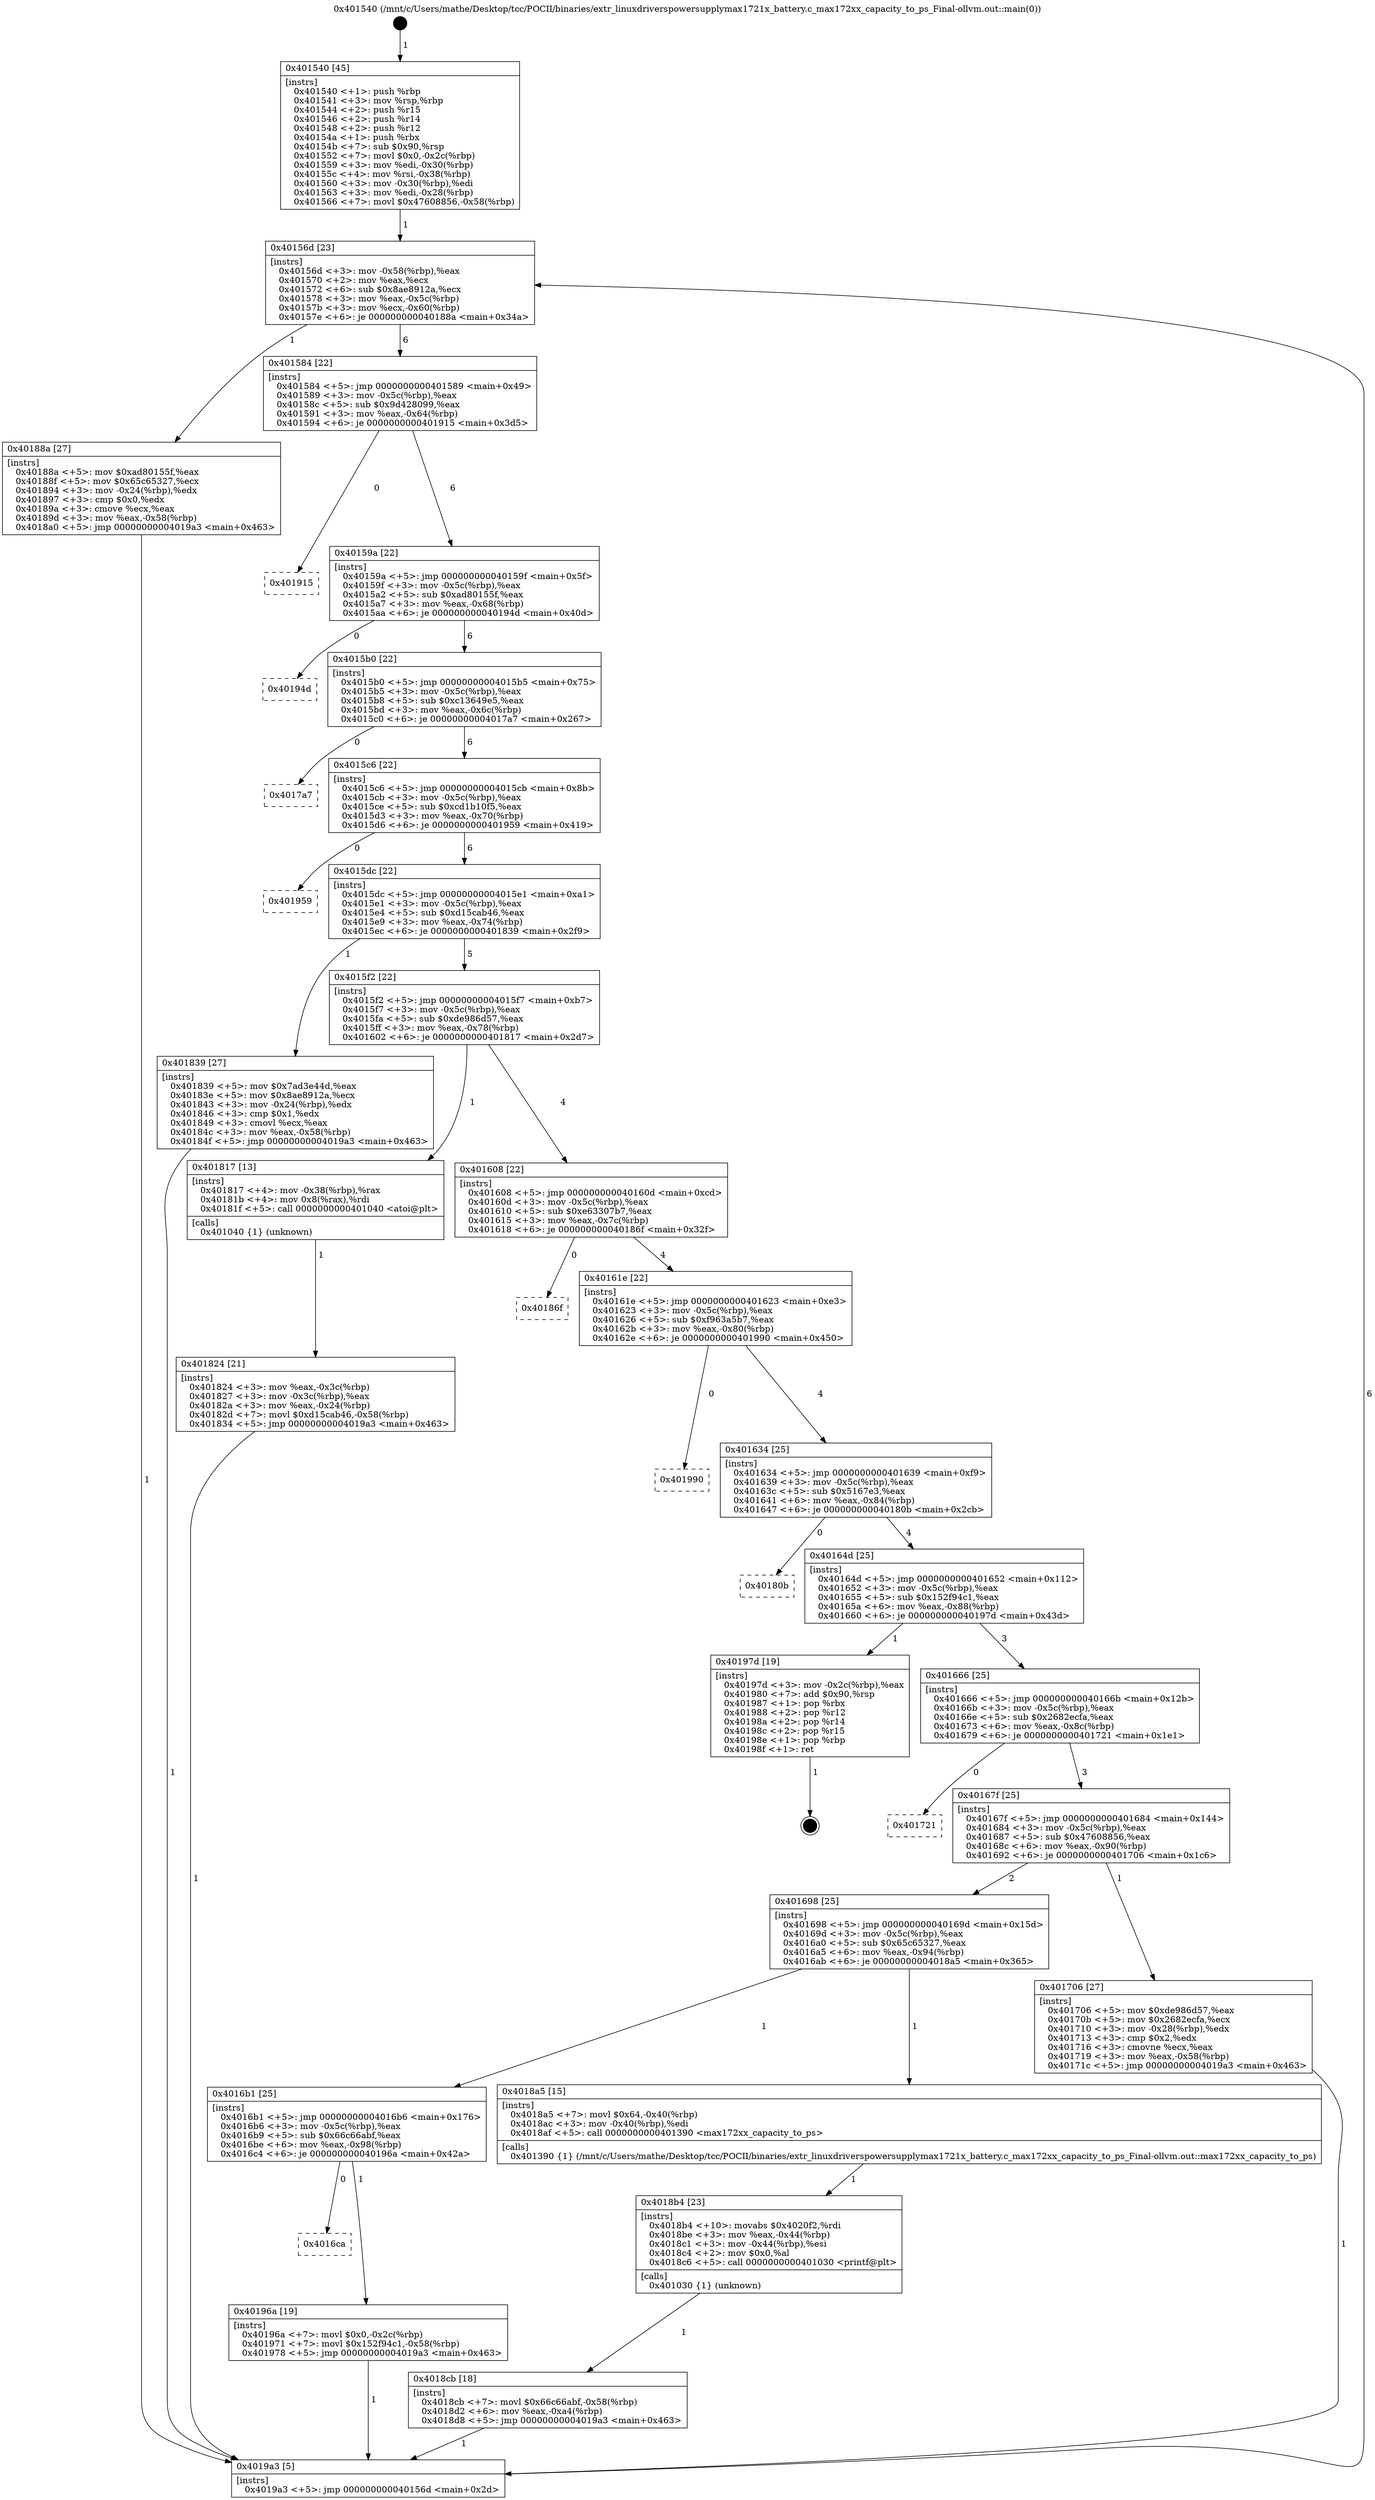 digraph "0x401540" {
  label = "0x401540 (/mnt/c/Users/mathe/Desktop/tcc/POCII/binaries/extr_linuxdriverspowersupplymax1721x_battery.c_max172xx_capacity_to_ps_Final-ollvm.out::main(0))"
  labelloc = "t"
  node[shape=record]

  Entry [label="",width=0.3,height=0.3,shape=circle,fillcolor=black,style=filled]
  "0x40156d" [label="{
     0x40156d [23]\l
     | [instrs]\l
     &nbsp;&nbsp;0x40156d \<+3\>: mov -0x58(%rbp),%eax\l
     &nbsp;&nbsp;0x401570 \<+2\>: mov %eax,%ecx\l
     &nbsp;&nbsp;0x401572 \<+6\>: sub $0x8ae8912a,%ecx\l
     &nbsp;&nbsp;0x401578 \<+3\>: mov %eax,-0x5c(%rbp)\l
     &nbsp;&nbsp;0x40157b \<+3\>: mov %ecx,-0x60(%rbp)\l
     &nbsp;&nbsp;0x40157e \<+6\>: je 000000000040188a \<main+0x34a\>\l
  }"]
  "0x40188a" [label="{
     0x40188a [27]\l
     | [instrs]\l
     &nbsp;&nbsp;0x40188a \<+5\>: mov $0xad80155f,%eax\l
     &nbsp;&nbsp;0x40188f \<+5\>: mov $0x65c65327,%ecx\l
     &nbsp;&nbsp;0x401894 \<+3\>: mov -0x24(%rbp),%edx\l
     &nbsp;&nbsp;0x401897 \<+3\>: cmp $0x0,%edx\l
     &nbsp;&nbsp;0x40189a \<+3\>: cmove %ecx,%eax\l
     &nbsp;&nbsp;0x40189d \<+3\>: mov %eax,-0x58(%rbp)\l
     &nbsp;&nbsp;0x4018a0 \<+5\>: jmp 00000000004019a3 \<main+0x463\>\l
  }"]
  "0x401584" [label="{
     0x401584 [22]\l
     | [instrs]\l
     &nbsp;&nbsp;0x401584 \<+5\>: jmp 0000000000401589 \<main+0x49\>\l
     &nbsp;&nbsp;0x401589 \<+3\>: mov -0x5c(%rbp),%eax\l
     &nbsp;&nbsp;0x40158c \<+5\>: sub $0x9d428099,%eax\l
     &nbsp;&nbsp;0x401591 \<+3\>: mov %eax,-0x64(%rbp)\l
     &nbsp;&nbsp;0x401594 \<+6\>: je 0000000000401915 \<main+0x3d5\>\l
  }"]
  Exit [label="",width=0.3,height=0.3,shape=circle,fillcolor=black,style=filled,peripheries=2]
  "0x401915" [label="{
     0x401915\l
  }", style=dashed]
  "0x40159a" [label="{
     0x40159a [22]\l
     | [instrs]\l
     &nbsp;&nbsp;0x40159a \<+5\>: jmp 000000000040159f \<main+0x5f\>\l
     &nbsp;&nbsp;0x40159f \<+3\>: mov -0x5c(%rbp),%eax\l
     &nbsp;&nbsp;0x4015a2 \<+5\>: sub $0xad80155f,%eax\l
     &nbsp;&nbsp;0x4015a7 \<+3\>: mov %eax,-0x68(%rbp)\l
     &nbsp;&nbsp;0x4015aa \<+6\>: je 000000000040194d \<main+0x40d\>\l
  }"]
  "0x4016ca" [label="{
     0x4016ca\l
  }", style=dashed]
  "0x40194d" [label="{
     0x40194d\l
  }", style=dashed]
  "0x4015b0" [label="{
     0x4015b0 [22]\l
     | [instrs]\l
     &nbsp;&nbsp;0x4015b0 \<+5\>: jmp 00000000004015b5 \<main+0x75\>\l
     &nbsp;&nbsp;0x4015b5 \<+3\>: mov -0x5c(%rbp),%eax\l
     &nbsp;&nbsp;0x4015b8 \<+5\>: sub $0xc13649e5,%eax\l
     &nbsp;&nbsp;0x4015bd \<+3\>: mov %eax,-0x6c(%rbp)\l
     &nbsp;&nbsp;0x4015c0 \<+6\>: je 00000000004017a7 \<main+0x267\>\l
  }"]
  "0x40196a" [label="{
     0x40196a [19]\l
     | [instrs]\l
     &nbsp;&nbsp;0x40196a \<+7\>: movl $0x0,-0x2c(%rbp)\l
     &nbsp;&nbsp;0x401971 \<+7\>: movl $0x152f94c1,-0x58(%rbp)\l
     &nbsp;&nbsp;0x401978 \<+5\>: jmp 00000000004019a3 \<main+0x463\>\l
  }"]
  "0x4017a7" [label="{
     0x4017a7\l
  }", style=dashed]
  "0x4015c6" [label="{
     0x4015c6 [22]\l
     | [instrs]\l
     &nbsp;&nbsp;0x4015c6 \<+5\>: jmp 00000000004015cb \<main+0x8b\>\l
     &nbsp;&nbsp;0x4015cb \<+3\>: mov -0x5c(%rbp),%eax\l
     &nbsp;&nbsp;0x4015ce \<+5\>: sub $0xcd1b10f5,%eax\l
     &nbsp;&nbsp;0x4015d3 \<+3\>: mov %eax,-0x70(%rbp)\l
     &nbsp;&nbsp;0x4015d6 \<+6\>: je 0000000000401959 \<main+0x419\>\l
  }"]
  "0x4018cb" [label="{
     0x4018cb [18]\l
     | [instrs]\l
     &nbsp;&nbsp;0x4018cb \<+7\>: movl $0x66c66abf,-0x58(%rbp)\l
     &nbsp;&nbsp;0x4018d2 \<+6\>: mov %eax,-0xa4(%rbp)\l
     &nbsp;&nbsp;0x4018d8 \<+5\>: jmp 00000000004019a3 \<main+0x463\>\l
  }"]
  "0x401959" [label="{
     0x401959\l
  }", style=dashed]
  "0x4015dc" [label="{
     0x4015dc [22]\l
     | [instrs]\l
     &nbsp;&nbsp;0x4015dc \<+5\>: jmp 00000000004015e1 \<main+0xa1\>\l
     &nbsp;&nbsp;0x4015e1 \<+3\>: mov -0x5c(%rbp),%eax\l
     &nbsp;&nbsp;0x4015e4 \<+5\>: sub $0xd15cab46,%eax\l
     &nbsp;&nbsp;0x4015e9 \<+3\>: mov %eax,-0x74(%rbp)\l
     &nbsp;&nbsp;0x4015ec \<+6\>: je 0000000000401839 \<main+0x2f9\>\l
  }"]
  "0x4018b4" [label="{
     0x4018b4 [23]\l
     | [instrs]\l
     &nbsp;&nbsp;0x4018b4 \<+10\>: movabs $0x4020f2,%rdi\l
     &nbsp;&nbsp;0x4018be \<+3\>: mov %eax,-0x44(%rbp)\l
     &nbsp;&nbsp;0x4018c1 \<+3\>: mov -0x44(%rbp),%esi\l
     &nbsp;&nbsp;0x4018c4 \<+2\>: mov $0x0,%al\l
     &nbsp;&nbsp;0x4018c6 \<+5\>: call 0000000000401030 \<printf@plt\>\l
     | [calls]\l
     &nbsp;&nbsp;0x401030 \{1\} (unknown)\l
  }"]
  "0x401839" [label="{
     0x401839 [27]\l
     | [instrs]\l
     &nbsp;&nbsp;0x401839 \<+5\>: mov $0x7ad3e44d,%eax\l
     &nbsp;&nbsp;0x40183e \<+5\>: mov $0x8ae8912a,%ecx\l
     &nbsp;&nbsp;0x401843 \<+3\>: mov -0x24(%rbp),%edx\l
     &nbsp;&nbsp;0x401846 \<+3\>: cmp $0x1,%edx\l
     &nbsp;&nbsp;0x401849 \<+3\>: cmovl %ecx,%eax\l
     &nbsp;&nbsp;0x40184c \<+3\>: mov %eax,-0x58(%rbp)\l
     &nbsp;&nbsp;0x40184f \<+5\>: jmp 00000000004019a3 \<main+0x463\>\l
  }"]
  "0x4015f2" [label="{
     0x4015f2 [22]\l
     | [instrs]\l
     &nbsp;&nbsp;0x4015f2 \<+5\>: jmp 00000000004015f7 \<main+0xb7\>\l
     &nbsp;&nbsp;0x4015f7 \<+3\>: mov -0x5c(%rbp),%eax\l
     &nbsp;&nbsp;0x4015fa \<+5\>: sub $0xde986d57,%eax\l
     &nbsp;&nbsp;0x4015ff \<+3\>: mov %eax,-0x78(%rbp)\l
     &nbsp;&nbsp;0x401602 \<+6\>: je 0000000000401817 \<main+0x2d7\>\l
  }"]
  "0x4016b1" [label="{
     0x4016b1 [25]\l
     | [instrs]\l
     &nbsp;&nbsp;0x4016b1 \<+5\>: jmp 00000000004016b6 \<main+0x176\>\l
     &nbsp;&nbsp;0x4016b6 \<+3\>: mov -0x5c(%rbp),%eax\l
     &nbsp;&nbsp;0x4016b9 \<+5\>: sub $0x66c66abf,%eax\l
     &nbsp;&nbsp;0x4016be \<+6\>: mov %eax,-0x98(%rbp)\l
     &nbsp;&nbsp;0x4016c4 \<+6\>: je 000000000040196a \<main+0x42a\>\l
  }"]
  "0x401817" [label="{
     0x401817 [13]\l
     | [instrs]\l
     &nbsp;&nbsp;0x401817 \<+4\>: mov -0x38(%rbp),%rax\l
     &nbsp;&nbsp;0x40181b \<+4\>: mov 0x8(%rax),%rdi\l
     &nbsp;&nbsp;0x40181f \<+5\>: call 0000000000401040 \<atoi@plt\>\l
     | [calls]\l
     &nbsp;&nbsp;0x401040 \{1\} (unknown)\l
  }"]
  "0x401608" [label="{
     0x401608 [22]\l
     | [instrs]\l
     &nbsp;&nbsp;0x401608 \<+5\>: jmp 000000000040160d \<main+0xcd\>\l
     &nbsp;&nbsp;0x40160d \<+3\>: mov -0x5c(%rbp),%eax\l
     &nbsp;&nbsp;0x401610 \<+5\>: sub $0xe63307b7,%eax\l
     &nbsp;&nbsp;0x401615 \<+3\>: mov %eax,-0x7c(%rbp)\l
     &nbsp;&nbsp;0x401618 \<+6\>: je 000000000040186f \<main+0x32f\>\l
  }"]
  "0x4018a5" [label="{
     0x4018a5 [15]\l
     | [instrs]\l
     &nbsp;&nbsp;0x4018a5 \<+7\>: movl $0x64,-0x40(%rbp)\l
     &nbsp;&nbsp;0x4018ac \<+3\>: mov -0x40(%rbp),%edi\l
     &nbsp;&nbsp;0x4018af \<+5\>: call 0000000000401390 \<max172xx_capacity_to_ps\>\l
     | [calls]\l
     &nbsp;&nbsp;0x401390 \{1\} (/mnt/c/Users/mathe/Desktop/tcc/POCII/binaries/extr_linuxdriverspowersupplymax1721x_battery.c_max172xx_capacity_to_ps_Final-ollvm.out::max172xx_capacity_to_ps)\l
  }"]
  "0x40186f" [label="{
     0x40186f\l
  }", style=dashed]
  "0x40161e" [label="{
     0x40161e [22]\l
     | [instrs]\l
     &nbsp;&nbsp;0x40161e \<+5\>: jmp 0000000000401623 \<main+0xe3\>\l
     &nbsp;&nbsp;0x401623 \<+3\>: mov -0x5c(%rbp),%eax\l
     &nbsp;&nbsp;0x401626 \<+5\>: sub $0xf963a5b7,%eax\l
     &nbsp;&nbsp;0x40162b \<+3\>: mov %eax,-0x80(%rbp)\l
     &nbsp;&nbsp;0x40162e \<+6\>: je 0000000000401990 \<main+0x450\>\l
  }"]
  "0x401824" [label="{
     0x401824 [21]\l
     | [instrs]\l
     &nbsp;&nbsp;0x401824 \<+3\>: mov %eax,-0x3c(%rbp)\l
     &nbsp;&nbsp;0x401827 \<+3\>: mov -0x3c(%rbp),%eax\l
     &nbsp;&nbsp;0x40182a \<+3\>: mov %eax,-0x24(%rbp)\l
     &nbsp;&nbsp;0x40182d \<+7\>: movl $0xd15cab46,-0x58(%rbp)\l
     &nbsp;&nbsp;0x401834 \<+5\>: jmp 00000000004019a3 \<main+0x463\>\l
  }"]
  "0x401990" [label="{
     0x401990\l
  }", style=dashed]
  "0x401634" [label="{
     0x401634 [25]\l
     | [instrs]\l
     &nbsp;&nbsp;0x401634 \<+5\>: jmp 0000000000401639 \<main+0xf9\>\l
     &nbsp;&nbsp;0x401639 \<+3\>: mov -0x5c(%rbp),%eax\l
     &nbsp;&nbsp;0x40163c \<+5\>: sub $0x5167e3,%eax\l
     &nbsp;&nbsp;0x401641 \<+6\>: mov %eax,-0x84(%rbp)\l
     &nbsp;&nbsp;0x401647 \<+6\>: je 000000000040180b \<main+0x2cb\>\l
  }"]
  "0x401540" [label="{
     0x401540 [45]\l
     | [instrs]\l
     &nbsp;&nbsp;0x401540 \<+1\>: push %rbp\l
     &nbsp;&nbsp;0x401541 \<+3\>: mov %rsp,%rbp\l
     &nbsp;&nbsp;0x401544 \<+2\>: push %r15\l
     &nbsp;&nbsp;0x401546 \<+2\>: push %r14\l
     &nbsp;&nbsp;0x401548 \<+2\>: push %r12\l
     &nbsp;&nbsp;0x40154a \<+1\>: push %rbx\l
     &nbsp;&nbsp;0x40154b \<+7\>: sub $0x90,%rsp\l
     &nbsp;&nbsp;0x401552 \<+7\>: movl $0x0,-0x2c(%rbp)\l
     &nbsp;&nbsp;0x401559 \<+3\>: mov %edi,-0x30(%rbp)\l
     &nbsp;&nbsp;0x40155c \<+4\>: mov %rsi,-0x38(%rbp)\l
     &nbsp;&nbsp;0x401560 \<+3\>: mov -0x30(%rbp),%edi\l
     &nbsp;&nbsp;0x401563 \<+3\>: mov %edi,-0x28(%rbp)\l
     &nbsp;&nbsp;0x401566 \<+7\>: movl $0x47608856,-0x58(%rbp)\l
  }"]
  "0x40180b" [label="{
     0x40180b\l
  }", style=dashed]
  "0x40164d" [label="{
     0x40164d [25]\l
     | [instrs]\l
     &nbsp;&nbsp;0x40164d \<+5\>: jmp 0000000000401652 \<main+0x112\>\l
     &nbsp;&nbsp;0x401652 \<+3\>: mov -0x5c(%rbp),%eax\l
     &nbsp;&nbsp;0x401655 \<+5\>: sub $0x152f94c1,%eax\l
     &nbsp;&nbsp;0x40165a \<+6\>: mov %eax,-0x88(%rbp)\l
     &nbsp;&nbsp;0x401660 \<+6\>: je 000000000040197d \<main+0x43d\>\l
  }"]
  "0x4019a3" [label="{
     0x4019a3 [5]\l
     | [instrs]\l
     &nbsp;&nbsp;0x4019a3 \<+5\>: jmp 000000000040156d \<main+0x2d\>\l
  }"]
  "0x40197d" [label="{
     0x40197d [19]\l
     | [instrs]\l
     &nbsp;&nbsp;0x40197d \<+3\>: mov -0x2c(%rbp),%eax\l
     &nbsp;&nbsp;0x401980 \<+7\>: add $0x90,%rsp\l
     &nbsp;&nbsp;0x401987 \<+1\>: pop %rbx\l
     &nbsp;&nbsp;0x401988 \<+2\>: pop %r12\l
     &nbsp;&nbsp;0x40198a \<+2\>: pop %r14\l
     &nbsp;&nbsp;0x40198c \<+2\>: pop %r15\l
     &nbsp;&nbsp;0x40198e \<+1\>: pop %rbp\l
     &nbsp;&nbsp;0x40198f \<+1\>: ret\l
  }"]
  "0x401666" [label="{
     0x401666 [25]\l
     | [instrs]\l
     &nbsp;&nbsp;0x401666 \<+5\>: jmp 000000000040166b \<main+0x12b\>\l
     &nbsp;&nbsp;0x40166b \<+3\>: mov -0x5c(%rbp),%eax\l
     &nbsp;&nbsp;0x40166e \<+5\>: sub $0x2682ecfa,%eax\l
     &nbsp;&nbsp;0x401673 \<+6\>: mov %eax,-0x8c(%rbp)\l
     &nbsp;&nbsp;0x401679 \<+6\>: je 0000000000401721 \<main+0x1e1\>\l
  }"]
  "0x401698" [label="{
     0x401698 [25]\l
     | [instrs]\l
     &nbsp;&nbsp;0x401698 \<+5\>: jmp 000000000040169d \<main+0x15d\>\l
     &nbsp;&nbsp;0x40169d \<+3\>: mov -0x5c(%rbp),%eax\l
     &nbsp;&nbsp;0x4016a0 \<+5\>: sub $0x65c65327,%eax\l
     &nbsp;&nbsp;0x4016a5 \<+6\>: mov %eax,-0x94(%rbp)\l
     &nbsp;&nbsp;0x4016ab \<+6\>: je 00000000004018a5 \<main+0x365\>\l
  }"]
  "0x401721" [label="{
     0x401721\l
  }", style=dashed]
  "0x40167f" [label="{
     0x40167f [25]\l
     | [instrs]\l
     &nbsp;&nbsp;0x40167f \<+5\>: jmp 0000000000401684 \<main+0x144\>\l
     &nbsp;&nbsp;0x401684 \<+3\>: mov -0x5c(%rbp),%eax\l
     &nbsp;&nbsp;0x401687 \<+5\>: sub $0x47608856,%eax\l
     &nbsp;&nbsp;0x40168c \<+6\>: mov %eax,-0x90(%rbp)\l
     &nbsp;&nbsp;0x401692 \<+6\>: je 0000000000401706 \<main+0x1c6\>\l
  }"]
  "0x401706" [label="{
     0x401706 [27]\l
     | [instrs]\l
     &nbsp;&nbsp;0x401706 \<+5\>: mov $0xde986d57,%eax\l
     &nbsp;&nbsp;0x40170b \<+5\>: mov $0x2682ecfa,%ecx\l
     &nbsp;&nbsp;0x401710 \<+3\>: mov -0x28(%rbp),%edx\l
     &nbsp;&nbsp;0x401713 \<+3\>: cmp $0x2,%edx\l
     &nbsp;&nbsp;0x401716 \<+3\>: cmovne %ecx,%eax\l
     &nbsp;&nbsp;0x401719 \<+3\>: mov %eax,-0x58(%rbp)\l
     &nbsp;&nbsp;0x40171c \<+5\>: jmp 00000000004019a3 \<main+0x463\>\l
  }"]
  Entry -> "0x401540" [label=" 1"]
  "0x40156d" -> "0x40188a" [label=" 1"]
  "0x40156d" -> "0x401584" [label=" 6"]
  "0x40197d" -> Exit [label=" 1"]
  "0x401584" -> "0x401915" [label=" 0"]
  "0x401584" -> "0x40159a" [label=" 6"]
  "0x40196a" -> "0x4019a3" [label=" 1"]
  "0x40159a" -> "0x40194d" [label=" 0"]
  "0x40159a" -> "0x4015b0" [label=" 6"]
  "0x4016b1" -> "0x4016ca" [label=" 0"]
  "0x4015b0" -> "0x4017a7" [label=" 0"]
  "0x4015b0" -> "0x4015c6" [label=" 6"]
  "0x4016b1" -> "0x40196a" [label=" 1"]
  "0x4015c6" -> "0x401959" [label=" 0"]
  "0x4015c6" -> "0x4015dc" [label=" 6"]
  "0x4018cb" -> "0x4019a3" [label=" 1"]
  "0x4015dc" -> "0x401839" [label=" 1"]
  "0x4015dc" -> "0x4015f2" [label=" 5"]
  "0x4018b4" -> "0x4018cb" [label=" 1"]
  "0x4015f2" -> "0x401817" [label=" 1"]
  "0x4015f2" -> "0x401608" [label=" 4"]
  "0x4018a5" -> "0x4018b4" [label=" 1"]
  "0x401608" -> "0x40186f" [label=" 0"]
  "0x401608" -> "0x40161e" [label=" 4"]
  "0x401698" -> "0x4016b1" [label=" 1"]
  "0x40161e" -> "0x401990" [label=" 0"]
  "0x40161e" -> "0x401634" [label=" 4"]
  "0x401698" -> "0x4018a5" [label=" 1"]
  "0x401634" -> "0x40180b" [label=" 0"]
  "0x401634" -> "0x40164d" [label=" 4"]
  "0x40188a" -> "0x4019a3" [label=" 1"]
  "0x40164d" -> "0x40197d" [label=" 1"]
  "0x40164d" -> "0x401666" [label=" 3"]
  "0x401839" -> "0x4019a3" [label=" 1"]
  "0x401666" -> "0x401721" [label=" 0"]
  "0x401666" -> "0x40167f" [label=" 3"]
  "0x401824" -> "0x4019a3" [label=" 1"]
  "0x40167f" -> "0x401706" [label=" 1"]
  "0x40167f" -> "0x401698" [label=" 2"]
  "0x401706" -> "0x4019a3" [label=" 1"]
  "0x401540" -> "0x40156d" [label=" 1"]
  "0x4019a3" -> "0x40156d" [label=" 6"]
  "0x401817" -> "0x401824" [label=" 1"]
}
